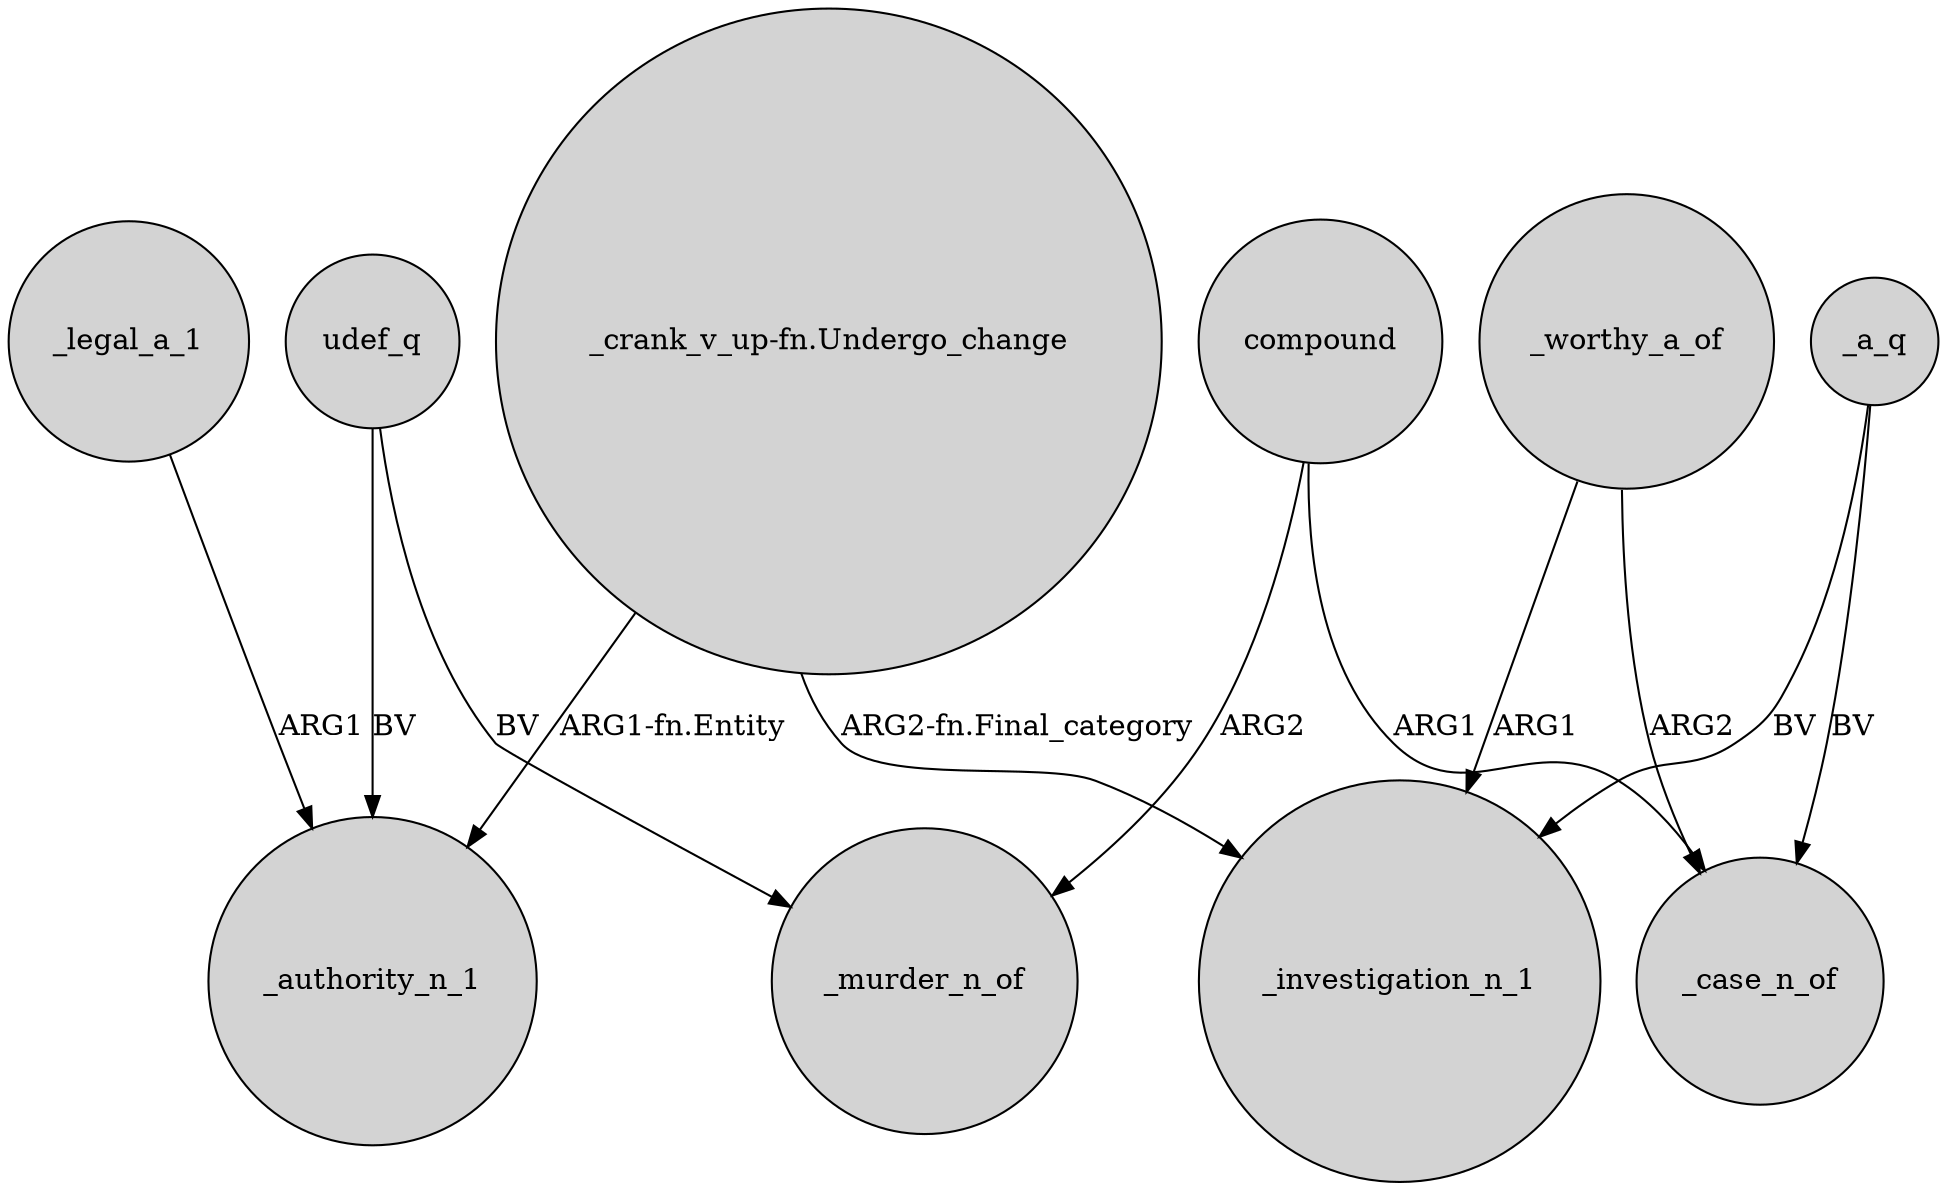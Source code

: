 digraph {
	node [shape=circle style=filled]
	"_crank_v_up-fn.Undergo_change" -> _authority_n_1 [label="ARG1-fn.Entity"]
	_legal_a_1 -> _authority_n_1 [label=ARG1]
	_worthy_a_of -> _investigation_n_1 [label=ARG1]
	_worthy_a_of -> _case_n_of [label=ARG2]
	compound -> _case_n_of [label=ARG1]
	udef_q -> _authority_n_1 [label=BV]
	udef_q -> _murder_n_of [label=BV]
	compound -> _murder_n_of [label=ARG2]
	_a_q -> _case_n_of [label=BV]
	"_crank_v_up-fn.Undergo_change" -> _investigation_n_1 [label="ARG2-fn.Final_category"]
	_a_q -> _investigation_n_1 [label=BV]
}
